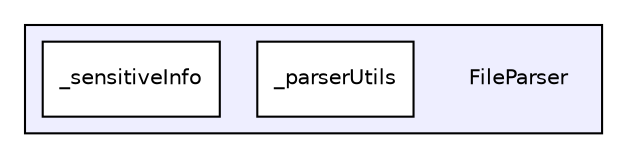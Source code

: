 digraph "FileParser" {
  compound=true
  node [ fontsize="10", fontname="Helvetica"];
  edge [ labelfontsize="10", labelfontname="Helvetica"];
  subgraph clusterdir_f5af24222458eb34413d97f344853666 {
    graph [ bgcolor="#eeeeff", pencolor="black", label="" URL="dir_f5af24222458eb34413d97f344853666.html"];
    dir_f5af24222458eb34413d97f344853666 [shape=plaintext label="FileParser"];
    dir_d90f6498cb004985fc1e483a90e0ac61 [shape=box label="_parserUtils" color="black" fillcolor="white" style="filled" URL="dir_d90f6498cb004985fc1e483a90e0ac61.html"];
    dir_438e6929488ee619b0dd5fee9baffd6f [shape=box label="_sensitiveInfo" color="black" fillcolor="white" style="filled" URL="dir_438e6929488ee619b0dd5fee9baffd6f.html"];
  }
}

